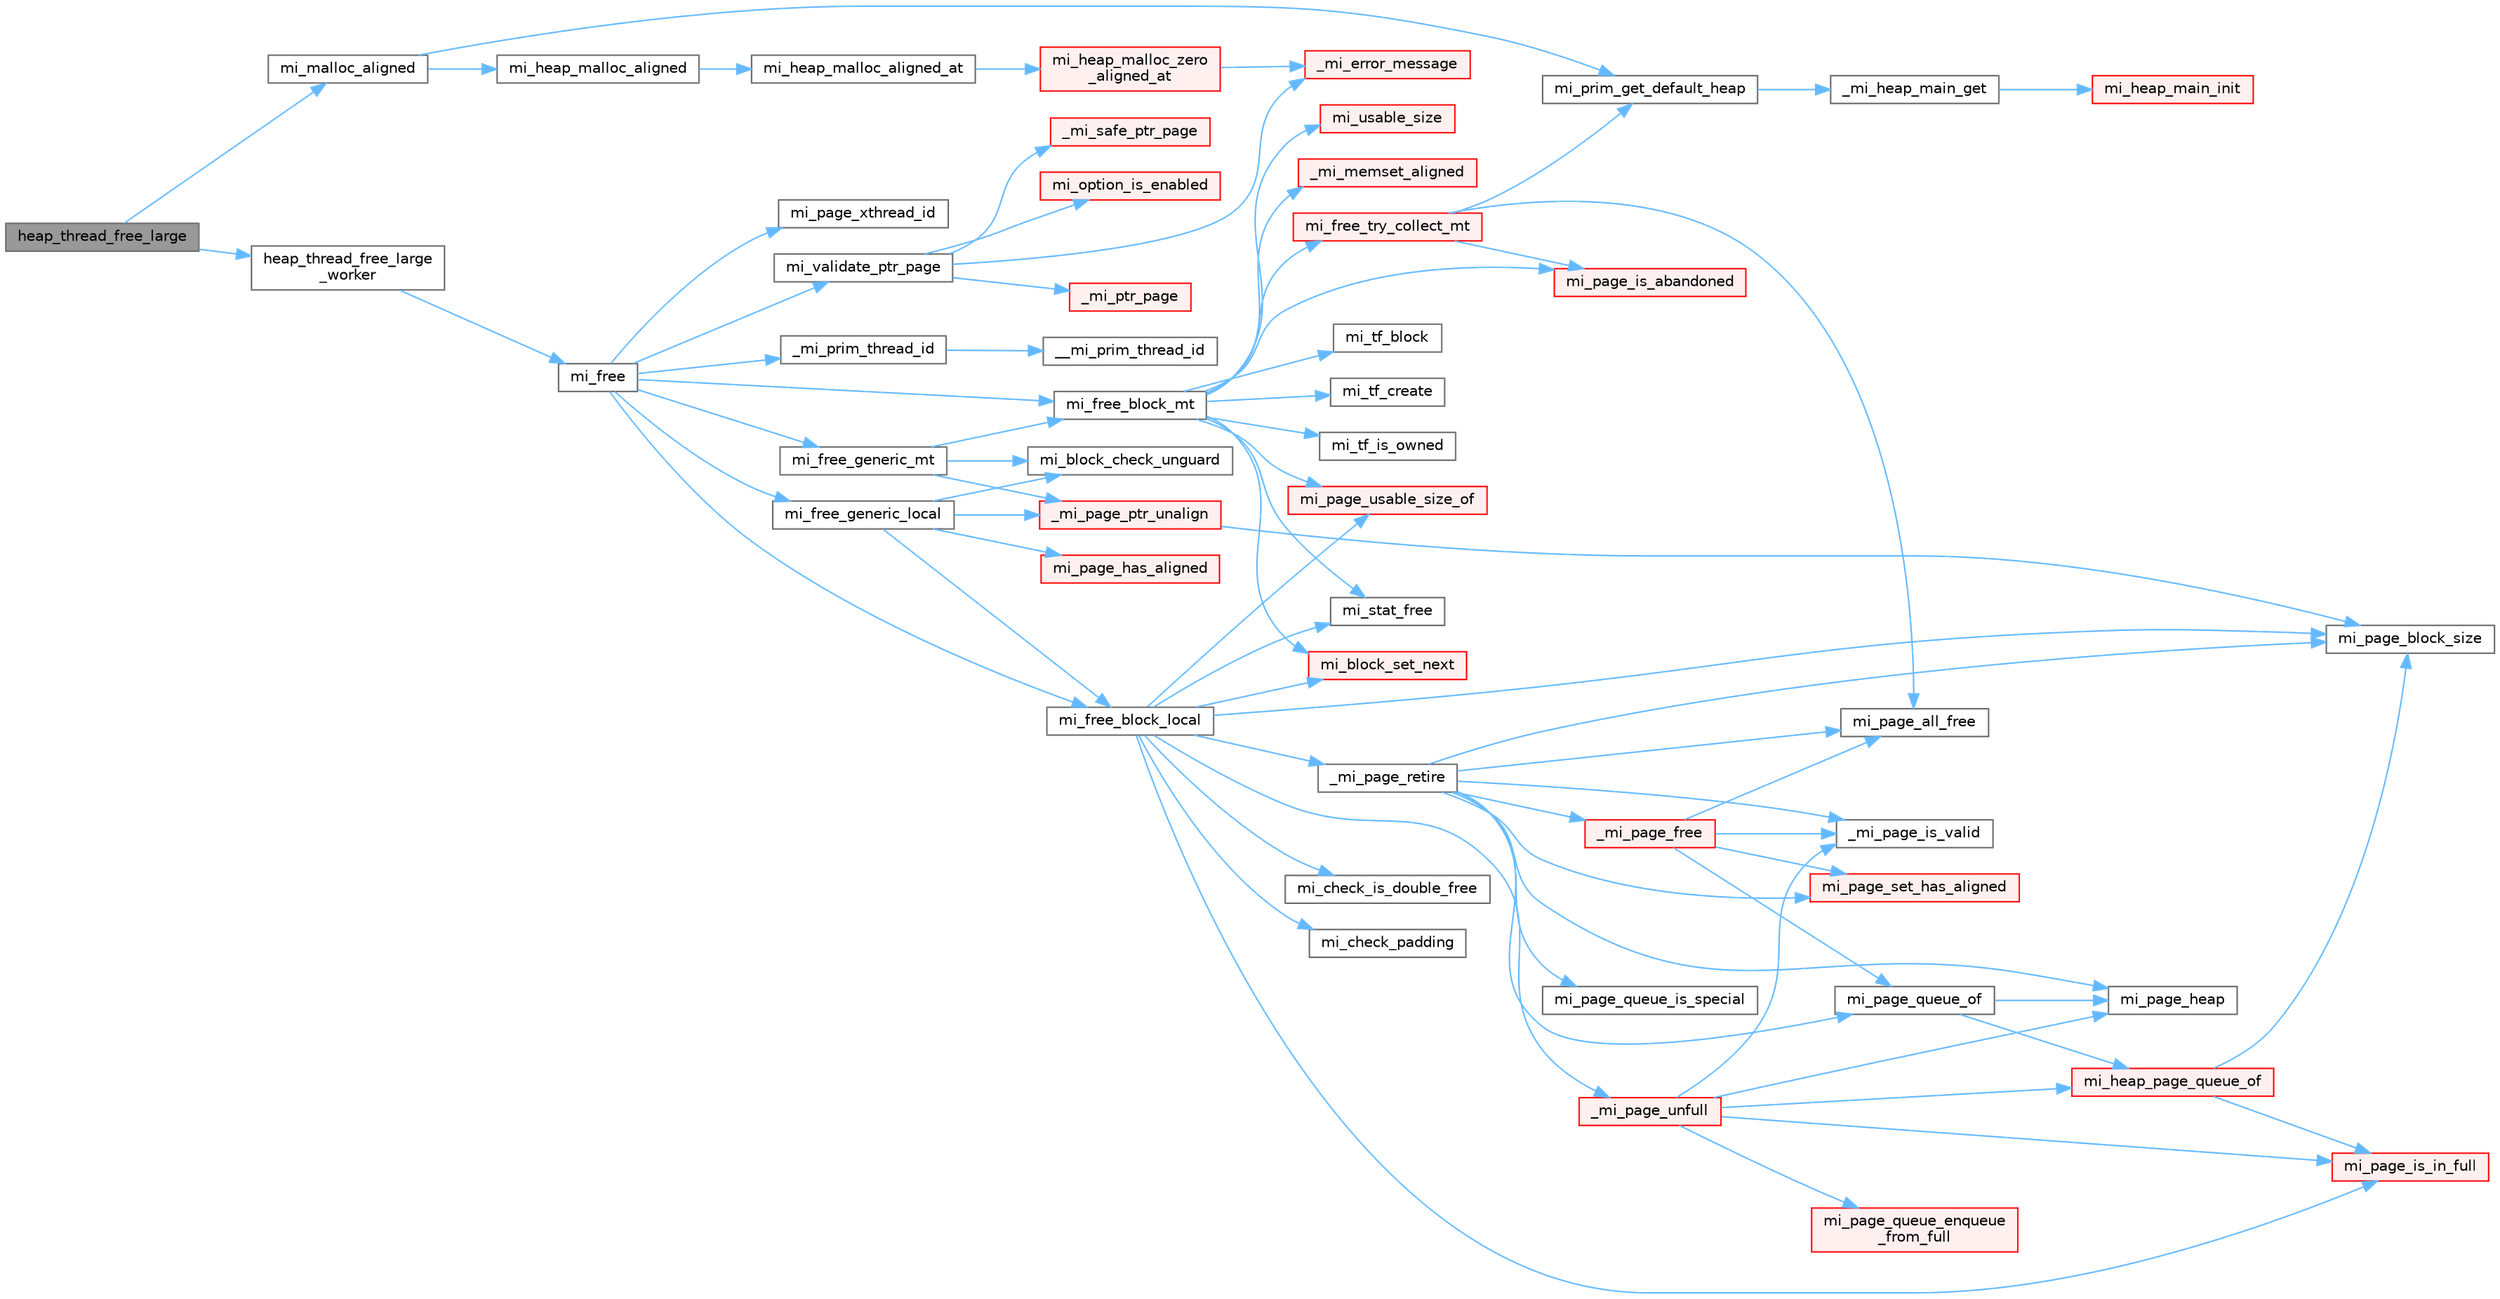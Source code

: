 digraph "heap_thread_free_large"
{
 // LATEX_PDF_SIZE
  bgcolor="transparent";
  edge [fontname=Helvetica,fontsize=10,labelfontname=Helvetica,labelfontsize=10];
  node [fontname=Helvetica,fontsize=10,shape=box,height=0.2,width=0.4];
  rankdir="LR";
  Node1 [id="Node000001",label="heap_thread_free_large",height=0.2,width=0.4,color="gray40", fillcolor="grey60", style="filled", fontcolor="black",tooltip=" "];
  Node1 -> Node2 [id="edge74_Node000001_Node000002",color="steelblue1",style="solid",tooltip=" "];
  Node2 [id="Node000002",label="heap_thread_free_large\l_worker",height=0.2,width=0.4,color="grey40", fillcolor="white", style="filled",URL="$main-override_8cpp.html#ab31c947743b08a6c7246f9c07ac3d295",tooltip=" "];
  Node2 -> Node3 [id="edge75_Node000002_Node000003",color="steelblue1",style="solid",tooltip=" "];
  Node3 [id="Node000003",label="mi_free",height=0.2,width=0.4,color="grey40", fillcolor="white", style="filled",URL="$group__malloc.html#gaf2c7b89c327d1f60f59e68b9ea644d95",tooltip=" "];
  Node3 -> Node4 [id="edge76_Node000003_Node000004",color="steelblue1",style="solid",tooltip=" "];
  Node4 [id="Node000004",label="_mi_prim_thread_id",height=0.2,width=0.4,color="grey40", fillcolor="white", style="filled",URL="$prim_8h.html#a3875c92cbb791d0a7c69bc1fd2df6804",tooltip=" "];
  Node4 -> Node5 [id="edge77_Node000004_Node000005",color="steelblue1",style="solid",tooltip=" "];
  Node5 [id="Node000005",label="__mi_prim_thread_id",height=0.2,width=0.4,color="grey40", fillcolor="white", style="filled",URL="$prim_8h.html#a42ea20cb0253ec21dff5f6770927df20",tooltip=" "];
  Node3 -> Node6 [id="edge78_Node000003_Node000006",color="steelblue1",style="solid",tooltip=" "];
  Node6 [id="Node000006",label="mi_free_block_local",height=0.2,width=0.4,color="grey40", fillcolor="white", style="filled",URL="$free_8c.html#a4ea336aeb08fb4786186f6087a751d3c",tooltip=" "];
  Node6 -> Node7 [id="edge79_Node000006_Node000007",color="steelblue1",style="solid",tooltip=" "];
  Node7 [id="Node000007",label="_mi_page_retire",height=0.2,width=0.4,color="grey40", fillcolor="white", style="filled",URL="$page_8c.html#a54b1e58a3b88604ea8dc4d9220f4c32c",tooltip=" "];
  Node7 -> Node8 [id="edge80_Node000007_Node000008",color="steelblue1",style="solid",tooltip=" "];
  Node8 [id="Node000008",label="_mi_page_free",height=0.2,width=0.4,color="red", fillcolor="#FFF0F0", style="filled",URL="$page_8c.html#a1c5c78a8becee842d5b9444a2ee67a3b",tooltip=" "];
  Node8 -> Node228 [id="edge81_Node000008_Node000228",color="steelblue1",style="solid",tooltip=" "];
  Node228 [id="Node000228",label="_mi_page_is_valid",height=0.2,width=0.4,color="grey40", fillcolor="white", style="filled",URL="$_e_a_s_t_l_2packages_2mimalloc_2include_2mimalloc_2internal_8h.html#af1d572618734511626662f9f7befb8e9",tooltip=" "];
  Node8 -> Node218 [id="edge82_Node000008_Node000218",color="steelblue1",style="solid",tooltip=" "];
  Node218 [id="Node000218",label="mi_page_all_free",height=0.2,width=0.4,color="grey40", fillcolor="white", style="filled",URL="$_e_a_s_t_l_2packages_2mimalloc_2include_2mimalloc_2internal_8h.html#adfd6d23350810ca36986ffbc5459c93d",tooltip=" "];
  Node8 -> Node234 [id="edge83_Node000008_Node000234",color="steelblue1",style="solid",tooltip=" "];
  Node234 [id="Node000234",label="mi_page_queue_of",height=0.2,width=0.4,color="grey40", fillcolor="white", style="filled",URL="$page-queue_8c.html#a59942bb22e34833289b85a5c70d81f97",tooltip=" "];
  Node234 -> Node235 [id="edge84_Node000234_Node000235",color="steelblue1",style="solid",tooltip=" "];
  Node235 [id="Node000235",label="mi_heap_page_queue_of",height=0.2,width=0.4,color="red", fillcolor="#FFF0F0", style="filled",URL="$page-queue_8c.html#aa50524f852ac833fcf366b583c9ebfaa",tooltip=" "];
  Node235 -> Node178 [id="edge85_Node000235_Node000178",color="steelblue1",style="solid",tooltip=" "];
  Node178 [id="Node000178",label="mi_page_block_size",height=0.2,width=0.4,color="grey40", fillcolor="white", style="filled",URL="$_e_a_s_t_l_2packages_2mimalloc_2include_2mimalloc_2internal_8h.html#a6134893990c1f09da2b40092ceecc780",tooltip=" "];
  Node235 -> Node232 [id="edge86_Node000235_Node000232",color="steelblue1",style="solid",tooltip=" "];
  Node232 [id="Node000232",label="mi_page_is_in_full",height=0.2,width=0.4,color="red", fillcolor="#FFF0F0", style="filled",URL="$_e_a_s_t_l_2packages_2mimalloc_2include_2mimalloc_2internal_8h.html#a250f4d0710309fb1cff782cd06644842",tooltip=" "];
  Node234 -> Node238 [id="edge87_Node000234_Node000238",color="steelblue1",style="solid",tooltip=" "];
  Node238 [id="Node000238",label="mi_page_heap",height=0.2,width=0.4,color="grey40", fillcolor="white", style="filled",URL="$_e_a_s_t_l_2packages_2mimalloc_2include_2mimalloc_2internal_8h.html#a35ba87308ac94f73791017e50d3ab4c7",tooltip=" "];
  Node8 -> Node243 [id="edge88_Node000008_Node000243",color="steelblue1",style="solid",tooltip=" "];
  Node243 [id="Node000243",label="mi_page_set_has_aligned",height=0.2,width=0.4,color="red", fillcolor="#FFF0F0", style="filled",URL="$_e_a_s_t_l_2packages_2mimalloc_2include_2mimalloc_2internal_8h.html#a41000a967469e2e727f5f8670c8d37e1",tooltip=" "];
  Node7 -> Node228 [id="edge89_Node000007_Node000228",color="steelblue1",style="solid",tooltip=" "];
  Node7 -> Node218 [id="edge90_Node000007_Node000218",color="steelblue1",style="solid",tooltip=" "];
  Node7 -> Node178 [id="edge91_Node000007_Node000178",color="steelblue1",style="solid",tooltip=" "];
  Node7 -> Node238 [id="edge92_Node000007_Node000238",color="steelblue1",style="solid",tooltip=" "];
  Node7 -> Node245 [id="edge93_Node000007_Node000245",color="steelblue1",style="solid",tooltip=" "];
  Node245 [id="Node000245",label="mi_page_queue_is_special",height=0.2,width=0.4,color="grey40", fillcolor="white", style="filled",URL="$page-queue_8c.html#aef6c208d531125d2a6d63e94020b8b89",tooltip=" "];
  Node7 -> Node234 [id="edge94_Node000007_Node000234",color="steelblue1",style="solid",tooltip=" "];
  Node7 -> Node243 [id="edge95_Node000007_Node000243",color="steelblue1",style="solid",tooltip=" "];
  Node6 -> Node246 [id="edge96_Node000006_Node000246",color="steelblue1",style="solid",tooltip=" "];
  Node246 [id="Node000246",label="_mi_page_unfull",height=0.2,width=0.4,color="red", fillcolor="#FFF0F0", style="filled",URL="$page_8c.html#a56fb2dd5b89d7848f041fc2f9ad189a0",tooltip=" "];
  Node246 -> Node228 [id="edge97_Node000246_Node000228",color="steelblue1",style="solid",tooltip=" "];
  Node246 -> Node235 [id="edge98_Node000246_Node000235",color="steelblue1",style="solid",tooltip=" "];
  Node246 -> Node238 [id="edge99_Node000246_Node000238",color="steelblue1",style="solid",tooltip=" "];
  Node246 -> Node232 [id="edge100_Node000246_Node000232",color="steelblue1",style="solid",tooltip=" "];
  Node246 -> Node247 [id="edge101_Node000246_Node000247",color="steelblue1",style="solid",tooltip=" "];
  Node247 [id="Node000247",label="mi_page_queue_enqueue\l_from_full",height=0.2,width=0.4,color="red", fillcolor="#FFF0F0", style="filled",URL="$page-queue_8c.html#aa4057c2fc6d8f9e1d6bb30ebbc3123aa",tooltip=" "];
  Node6 -> Node249 [id="edge102_Node000006_Node000249",color="steelblue1",style="solid",tooltip=" "];
  Node249 [id="Node000249",label="mi_block_set_next",height=0.2,width=0.4,color="red", fillcolor="#FFF0F0", style="filled",URL="$_e_a_s_t_l_2packages_2mimalloc_2include_2mimalloc_2internal_8h.html#ac7b440a922454c163ed1139aac9b946d",tooltip=" "];
  Node6 -> Node253 [id="edge103_Node000006_Node000253",color="steelblue1",style="solid",tooltip=" "];
  Node253 [id="Node000253",label="mi_check_is_double_free",height=0.2,width=0.4,color="grey40", fillcolor="white", style="filled",URL="$free_8c.html#ad23f1572e5f6b82c4c59a43fb9f0595d",tooltip=" "];
  Node6 -> Node254 [id="edge104_Node000006_Node000254",color="steelblue1",style="solid",tooltip=" "];
  Node254 [id="Node000254",label="mi_check_padding",height=0.2,width=0.4,color="grey40", fillcolor="white", style="filled",URL="$free_8c.html#a607d73b1962b5676b5fb0a58d0eda6d8",tooltip=" "];
  Node6 -> Node178 [id="edge105_Node000006_Node000178",color="steelblue1",style="solid",tooltip=" "];
  Node6 -> Node232 [id="edge106_Node000006_Node000232",color="steelblue1",style="solid",tooltip=" "];
  Node6 -> Node255 [id="edge107_Node000006_Node000255",color="steelblue1",style="solid",tooltip=" "];
  Node255 [id="Node000255",label="mi_page_usable_size_of",height=0.2,width=0.4,color="red", fillcolor="#FFF0F0", style="filled",URL="$free_8c.html#a26335e66b160c5319806a2e33f7b70e7",tooltip=" "];
  Node6 -> Node257 [id="edge108_Node000006_Node000257",color="steelblue1",style="solid",tooltip=" "];
  Node257 [id="Node000257",label="mi_stat_free",height=0.2,width=0.4,color="grey40", fillcolor="white", style="filled",URL="$free_8c.html#a559045bfe8e993e8ee3e7aef40cf1e35",tooltip=" "];
  Node3 -> Node258 [id="edge109_Node000003_Node000258",color="steelblue1",style="solid",tooltip=" "];
  Node258 [id="Node000258",label="mi_free_block_mt",height=0.2,width=0.4,color="grey40", fillcolor="white", style="filled",URL="$free_8c.html#af5ffcf95b8bfc34e499ae3b203e72475",tooltip=" "];
  Node258 -> Node141 [id="edge110_Node000258_Node000141",color="steelblue1",style="solid",tooltip=" "];
  Node141 [id="Node000141",label="_mi_memset_aligned",height=0.2,width=0.4,color="red", fillcolor="#FFF0F0", style="filled",URL="$_e_a_s_t_l_2packages_2mimalloc_2include_2mimalloc_2internal_8h.html#a770dbf90c89e7e7761f2f99c0fc28115",tooltip=" "];
  Node258 -> Node249 [id="edge111_Node000258_Node000249",color="steelblue1",style="solid",tooltip=" "];
  Node258 -> Node259 [id="edge112_Node000258_Node000259",color="steelblue1",style="solid",tooltip=" "];
  Node259 [id="Node000259",label="mi_free_try_collect_mt",height=0.2,width=0.4,color="red", fillcolor="#FFF0F0", style="filled",URL="$free_8c.html#a95d8dc8cc63abfde145fac55e9353d24",tooltip=" "];
  Node259 -> Node218 [id="edge113_Node000259_Node000218",color="steelblue1",style="solid",tooltip=" "];
  Node259 -> Node222 [id="edge114_Node000259_Node000222",color="steelblue1",style="solid",tooltip=" "];
  Node222 [id="Node000222",label="mi_page_is_abandoned",height=0.2,width=0.4,color="red", fillcolor="#FFF0F0", style="filled",URL="$_e_a_s_t_l_2packages_2mimalloc_2include_2mimalloc_2internal_8h.html#aa75f964d916bd58a37861b88491c51fb",tooltip=" "];
  Node259 -> Node268 [id="edge115_Node000259_Node000268",color="steelblue1",style="solid",tooltip=" "];
  Node268 [id="Node000268",label="mi_prim_get_default_heap",height=0.2,width=0.4,color="grey40", fillcolor="white", style="filled",URL="$prim_8h.html#a986e62564728229db3ccecbd6e97fd98",tooltip=" "];
  Node268 -> Node269 [id="edge116_Node000268_Node000269",color="steelblue1",style="solid",tooltip=" "];
  Node269 [id="Node000269",label="_mi_heap_main_get",height=0.2,width=0.4,color="grey40", fillcolor="white", style="filled",URL="$_e_a_s_t_l_2packages_2mimalloc_2src_2init_8c.html#a1feeb4148fb048caf23361152895a55c",tooltip=" "];
  Node269 -> Node270 [id="edge117_Node000269_Node000270",color="steelblue1",style="solid",tooltip=" "];
  Node270 [id="Node000270",label="mi_heap_main_init",height=0.2,width=0.4,color="red", fillcolor="#FFF0F0", style="filled",URL="$_e_a_s_t_l_2packages_2mimalloc_2src_2init_8c.html#a5d8b12ae7942ecf3eb4e8ffd313a263a",tooltip=" "];
  Node258 -> Node222 [id="edge118_Node000258_Node000222",color="steelblue1",style="solid",tooltip=" "];
  Node258 -> Node255 [id="edge119_Node000258_Node000255",color="steelblue1",style="solid",tooltip=" "];
  Node258 -> Node257 [id="edge120_Node000258_Node000257",color="steelblue1",style="solid",tooltip=" "];
  Node258 -> Node308 [id="edge121_Node000258_Node000308",color="steelblue1",style="solid",tooltip=" "];
  Node308 [id="Node000308",label="mi_tf_block",height=0.2,width=0.4,color="grey40", fillcolor="white", style="filled",URL="$_e_a_s_t_l_2packages_2mimalloc_2include_2mimalloc_2internal_8h.html#a68f9b45db9fe19930366d0e473bdf791",tooltip=" "];
  Node258 -> Node309 [id="edge122_Node000258_Node000309",color="steelblue1",style="solid",tooltip=" "];
  Node309 [id="Node000309",label="mi_tf_create",height=0.2,width=0.4,color="grey40", fillcolor="white", style="filled",URL="$_e_a_s_t_l_2packages_2mimalloc_2include_2mimalloc_2internal_8h.html#ae5ecd5e45278bd147fbe6720cba0f323",tooltip=" "];
  Node258 -> Node227 [id="edge123_Node000258_Node000227",color="steelblue1",style="solid",tooltip=" "];
  Node227 [id="Node000227",label="mi_tf_is_owned",height=0.2,width=0.4,color="grey40", fillcolor="white", style="filled",URL="$_e_a_s_t_l_2packages_2mimalloc_2include_2mimalloc_2internal_8h.html#aa501cc20d36064923e3d70c4a08879c4",tooltip=" "];
  Node258 -> Node321 [id="edge124_Node000258_Node000321",color="steelblue1",style="solid",tooltip=" "];
  Node321 [id="Node000321",label="mi_usable_size",height=0.2,width=0.4,color="red", fillcolor="#FFF0F0", style="filled",URL="$free_8c.html#ad4efa3dd9163181d18af0361e45dac86",tooltip=" "];
  Node3 -> Node327 [id="edge125_Node000003_Node000327",color="steelblue1",style="solid",tooltip=" "];
  Node327 [id="Node000327",label="mi_free_generic_local",height=0.2,width=0.4,color="grey40", fillcolor="white", style="filled",URL="$free_8c.html#a2e61936ec89160d051a72f0d1f95424f",tooltip=" "];
  Node327 -> Node325 [id="edge126_Node000327_Node000325",color="steelblue1",style="solid",tooltip=" "];
  Node325 [id="Node000325",label="_mi_page_ptr_unalign",height=0.2,width=0.4,color="red", fillcolor="#FFF0F0", style="filled",URL="$free_8c.html#a02c896f799e571b628b2d7747ca9f771",tooltip=" "];
  Node325 -> Node178 [id="edge127_Node000325_Node000178",color="steelblue1",style="solid",tooltip=" "];
  Node327 -> Node328 [id="edge128_Node000327_Node000328",color="steelblue1",style="solid",tooltip=" "];
  Node328 [id="Node000328",label="mi_block_check_unguard",height=0.2,width=0.4,color="grey40", fillcolor="white", style="filled",URL="$free_8c.html#a9faffbac5f73a12ca8d2567027a1c43a",tooltip=" "];
  Node327 -> Node6 [id="edge129_Node000327_Node000006",color="steelblue1",style="solid",tooltip=" "];
  Node327 -> Node323 [id="edge130_Node000327_Node000323",color="steelblue1",style="solid",tooltip=" "];
  Node323 [id="Node000323",label="mi_page_has_aligned",height=0.2,width=0.4,color="red", fillcolor="#FFF0F0", style="filled",URL="$_e_a_s_t_l_2packages_2mimalloc_2include_2mimalloc_2internal_8h.html#ae0b5641b1e2fabf59c84685e08520852",tooltip=" "];
  Node3 -> Node329 [id="edge131_Node000003_Node000329",color="steelblue1",style="solid",tooltip=" "];
  Node329 [id="Node000329",label="mi_free_generic_mt",height=0.2,width=0.4,color="grey40", fillcolor="white", style="filled",URL="$free_8c.html#acc3316883c1cf74f78cb41e5d1b46ced",tooltip=" "];
  Node329 -> Node325 [id="edge132_Node000329_Node000325",color="steelblue1",style="solid",tooltip=" "];
  Node329 -> Node328 [id="edge133_Node000329_Node000328",color="steelblue1",style="solid",tooltip=" "];
  Node329 -> Node258 [id="edge134_Node000329_Node000258",color="steelblue1",style="solid",tooltip=" "];
  Node3 -> Node224 [id="edge135_Node000003_Node000224",color="steelblue1",style="solid",tooltip=" "];
  Node224 [id="Node000224",label="mi_page_xthread_id",height=0.2,width=0.4,color="grey40", fillcolor="white", style="filled",URL="$_e_a_s_t_l_2packages_2mimalloc_2include_2mimalloc_2internal_8h.html#af15a53be4fb9aa00af3c25632b1b1dac",tooltip=" "];
  Node3 -> Node326 [id="edge136_Node000003_Node000326",color="steelblue1",style="solid",tooltip=" "];
  Node326 [id="Node000326",label="mi_validate_ptr_page",height=0.2,width=0.4,color="grey40", fillcolor="white", style="filled",URL="$free_8c.html#a3c325fa47ff6342dca1b913607844b93",tooltip=" "];
  Node326 -> Node137 [id="edge137_Node000326_Node000137",color="steelblue1",style="solid",tooltip=" "];
  Node137 [id="Node000137",label="_mi_error_message",height=0.2,width=0.4,color="red", fillcolor="#FFF0F0", style="filled",URL="$options_8c.html#a2bebc073bcaac71658e57bb260c2e426",tooltip=" "];
  Node326 -> Node211 [id="edge138_Node000326_Node000211",color="steelblue1",style="solid",tooltip=" "];
  Node211 [id="Node000211",label="_mi_ptr_page",height=0.2,width=0.4,color="red", fillcolor="#FFF0F0", style="filled",URL="$_e_a_s_t_l_2packages_2mimalloc_2include_2mimalloc_2internal_8h.html#acd84a462a2045538d19ecc56e6cc29f6",tooltip=" "];
  Node326 -> Node215 [id="edge139_Node000326_Node000215",color="steelblue1",style="solid",tooltip=" "];
  Node215 [id="Node000215",label="_mi_safe_ptr_page",height=0.2,width=0.4,color="red", fillcolor="#FFF0F0", style="filled",URL="$page-map_8c.html#aa93d85305e51471aa1951ab818628a63",tooltip=" "];
  Node326 -> Node30 [id="edge140_Node000326_Node000030",color="steelblue1",style="solid",tooltip=" "];
  Node30 [id="Node000030",label="mi_option_is_enabled",height=0.2,width=0.4,color="red", fillcolor="#FFF0F0", style="filled",URL="$group__options.html#ga459ad98f18b3fc9275474807fe0ca188",tooltip=" "];
  Node1 -> Node330 [id="edge141_Node000001_Node000330",color="steelblue1",style="solid",tooltip=" "];
  Node330 [id="Node000330",label="mi_malloc_aligned",height=0.2,width=0.4,color="grey40", fillcolor="white", style="filled",URL="$group__aligned.html#ga69578ff1a98ca16e1dcd02c0995cd65c",tooltip=" "];
  Node330 -> Node331 [id="edge142_Node000330_Node000331",color="steelblue1",style="solid",tooltip=" "];
  Node331 [id="Node000331",label="mi_heap_malloc_aligned",height=0.2,width=0.4,color="grey40", fillcolor="white", style="filled",URL="$group__heap.html#ga33f4f05b7fea7af2113c62a4bf882cc5",tooltip=" "];
  Node331 -> Node332 [id="edge143_Node000331_Node000332",color="steelblue1",style="solid",tooltip=" "];
  Node332 [id="Node000332",label="mi_heap_malloc_aligned_at",height=0.2,width=0.4,color="grey40", fillcolor="white", style="filled",URL="$group__heap.html#gae7ffc045c3996497a7f3a5f6fe7b8aaa",tooltip=" "];
  Node332 -> Node333 [id="edge144_Node000332_Node000333",color="steelblue1",style="solid",tooltip=" "];
  Node333 [id="Node000333",label="mi_heap_malloc_zero\l_aligned_at",height=0.2,width=0.4,color="red", fillcolor="#FFF0F0", style="filled",URL="$alloc-aligned_8c.html#a5a91c01df4ee03f2157157434e535648",tooltip=" "];
  Node333 -> Node137 [id="edge145_Node000333_Node000137",color="steelblue1",style="solid",tooltip=" "];
  Node330 -> Node268 [id="edge146_Node000330_Node000268",color="steelblue1",style="solid",tooltip=" "];
}
